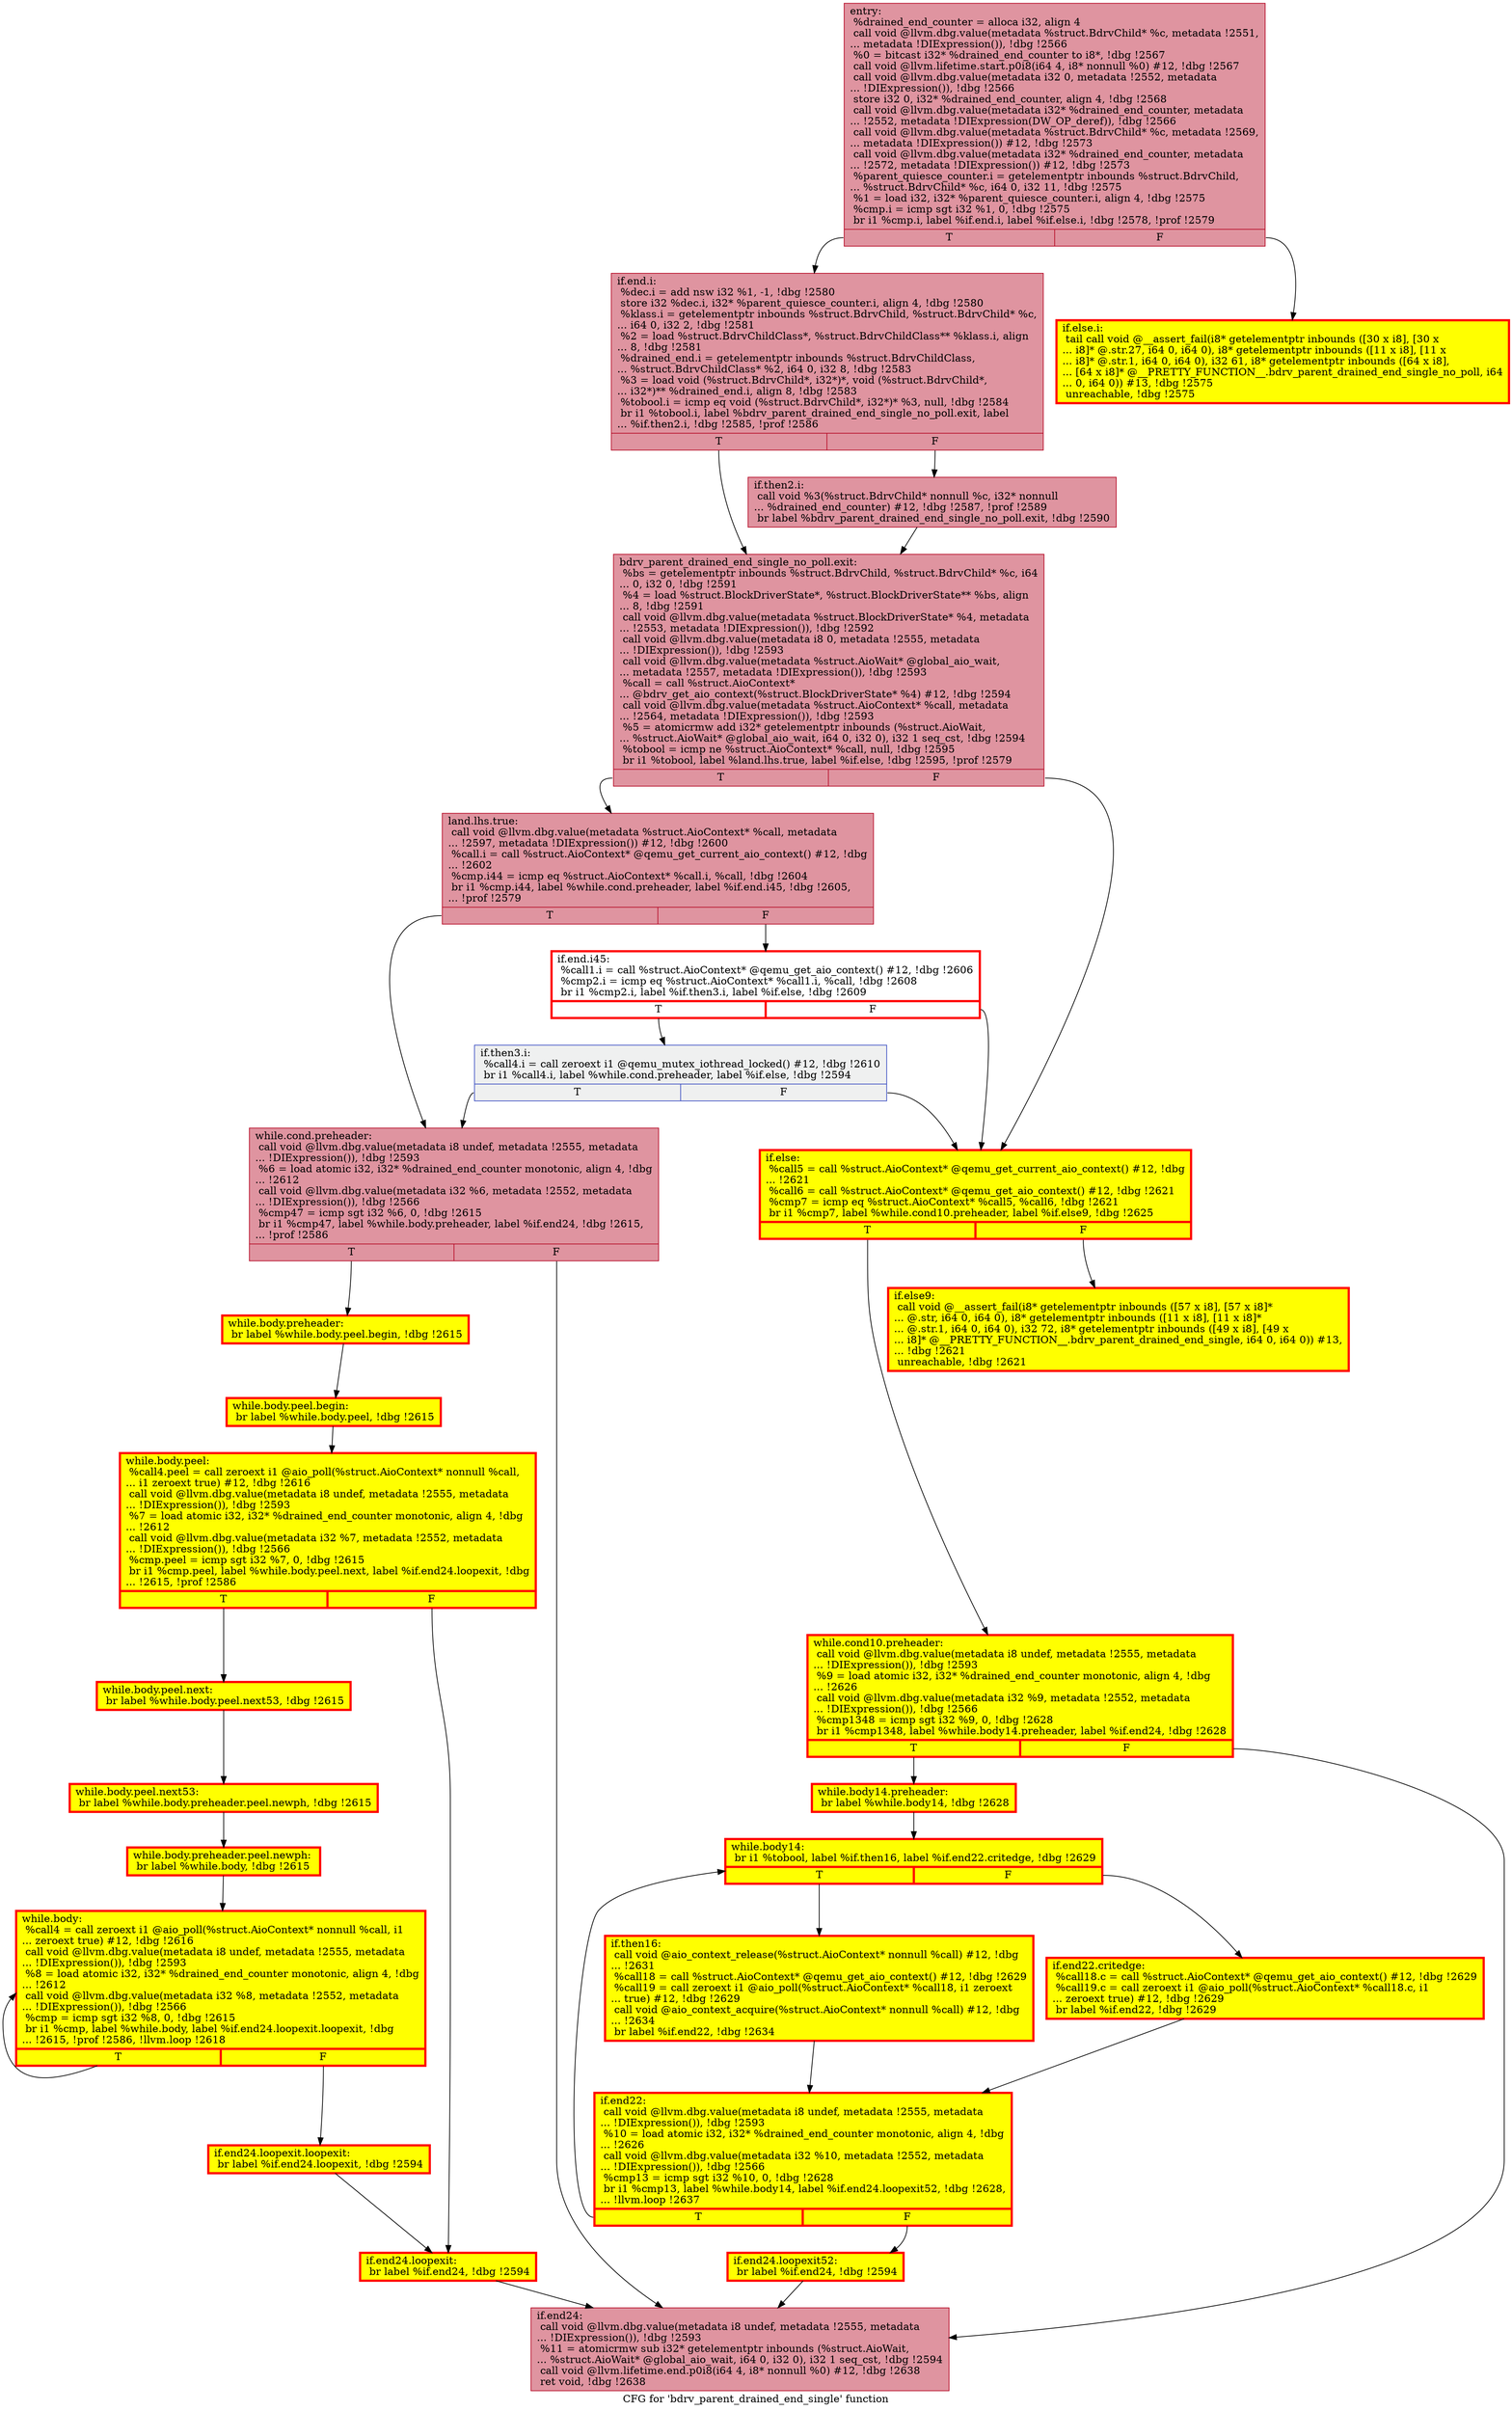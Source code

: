 digraph "CFG for 'bdrv_parent_drained_end_single' function" {
	label="CFG for 'bdrv_parent_drained_end_single' function";

	Node0x55cda41e39c0 [shape=record,color="#b70d28ff", style=filled, fillcolor="#b70d2870",label="{entry:\l  %drained_end_counter = alloca i32, align 4\l  call void @llvm.dbg.value(metadata %struct.BdrvChild* %c, metadata !2551,\l... metadata !DIExpression()), !dbg !2566\l  %0 = bitcast i32* %drained_end_counter to i8*, !dbg !2567\l  call void @llvm.lifetime.start.p0i8(i64 4, i8* nonnull %0) #12, !dbg !2567\l  call void @llvm.dbg.value(metadata i32 0, metadata !2552, metadata\l... !DIExpression()), !dbg !2566\l  store i32 0, i32* %drained_end_counter, align 4, !dbg !2568\l  call void @llvm.dbg.value(metadata i32* %drained_end_counter, metadata\l... !2552, metadata !DIExpression(DW_OP_deref)), !dbg !2566\l  call void @llvm.dbg.value(metadata %struct.BdrvChild* %c, metadata !2569,\l... metadata !DIExpression()) #12, !dbg !2573\l  call void @llvm.dbg.value(metadata i32* %drained_end_counter, metadata\l... !2572, metadata !DIExpression()) #12, !dbg !2573\l  %parent_quiesce_counter.i = getelementptr inbounds %struct.BdrvChild,\l... %struct.BdrvChild* %c, i64 0, i32 11, !dbg !2575\l  %1 = load i32, i32* %parent_quiesce_counter.i, align 4, !dbg !2575\l  %cmp.i = icmp sgt i32 %1, 0, !dbg !2575\l  br i1 %cmp.i, label %if.end.i, label %if.else.i, !dbg !2578, !prof !2579\l|{<s0>T|<s1>F}}"];
	Node0x55cda41e39c0:s0 -> Node0x55cda45b2600;
	Node0x55cda41e39c0:s1 -> Node0x55cda45aee50;
	Node0x55cda45aee50 [shape=record,penwidth=3.0, style="filled", color="red", fillcolor="yellow",label="{if.else.i:                                        \l  tail call void @__assert_fail(i8* getelementptr inbounds ([30 x i8], [30 x\l... i8]* @.str.27, i64 0, i64 0), i8* getelementptr inbounds ([11 x i8], [11 x\l... i8]* @.str.1, i64 0, i64 0), i32 61, i8* getelementptr inbounds ([64 x i8],\l... [64 x i8]* @__PRETTY_FUNCTION__.bdrv_parent_drained_end_single_no_poll, i64\l... 0, i64 0)) #13, !dbg !2575\l  unreachable, !dbg !2575\l}"];
	Node0x55cda45b2600 [shape=record,color="#b70d28ff", style=filled, fillcolor="#b70d2870",label="{if.end.i:                                         \l  %dec.i = add nsw i32 %1, -1, !dbg !2580\l  store i32 %dec.i, i32* %parent_quiesce_counter.i, align 4, !dbg !2580\l  %klass.i = getelementptr inbounds %struct.BdrvChild, %struct.BdrvChild* %c,\l... i64 0, i32 2, !dbg !2581\l  %2 = load %struct.BdrvChildClass*, %struct.BdrvChildClass** %klass.i, align\l... 8, !dbg !2581\l  %drained_end.i = getelementptr inbounds %struct.BdrvChildClass,\l... %struct.BdrvChildClass* %2, i64 0, i32 8, !dbg !2583\l  %3 = load void (%struct.BdrvChild*, i32*)*, void (%struct.BdrvChild*,\l... i32*)** %drained_end.i, align 8, !dbg !2583\l  %tobool.i = icmp eq void (%struct.BdrvChild*, i32*)* %3, null, !dbg !2584\l  br i1 %tobool.i, label %bdrv_parent_drained_end_single_no_poll.exit, label\l... %if.then2.i, !dbg !2585, !prof !2586\l|{<s0>T|<s1>F}}"];
	Node0x55cda45b2600:s0 -> Node0x55cda45acf90;
	Node0x55cda45b2600:s1 -> Node0x55cda45ad1e0;
	Node0x55cda45ad1e0 [shape=record,color="#b70d28ff", style=filled, fillcolor="#b70d2870",label="{if.then2.i:                                       \l  call void %3(%struct.BdrvChild* nonnull %c, i32* nonnull\l... %drained_end_counter) #12, !dbg !2587, !prof !2589\l  br label %bdrv_parent_drained_end_single_no_poll.exit, !dbg !2590\l}"];
	Node0x55cda45ad1e0 -> Node0x55cda45acf90;
	Node0x55cda45acf90 [shape=record,color="#b70d28ff", style=filled, fillcolor="#b70d2870",label="{bdrv_parent_drained_end_single_no_poll.exit:      \l  %bs = getelementptr inbounds %struct.BdrvChild, %struct.BdrvChild* %c, i64\l... 0, i32 0, !dbg !2591\l  %4 = load %struct.BlockDriverState*, %struct.BlockDriverState** %bs, align\l... 8, !dbg !2591\l  call void @llvm.dbg.value(metadata %struct.BlockDriverState* %4, metadata\l... !2553, metadata !DIExpression()), !dbg !2592\l  call void @llvm.dbg.value(metadata i8 0, metadata !2555, metadata\l... !DIExpression()), !dbg !2593\l  call void @llvm.dbg.value(metadata %struct.AioWait* @global_aio_wait,\l... metadata !2557, metadata !DIExpression()), !dbg !2593\l  %call = call %struct.AioContext*\l... @bdrv_get_aio_context(%struct.BlockDriverState* %4) #12, !dbg !2594\l  call void @llvm.dbg.value(metadata %struct.AioContext* %call, metadata\l... !2564, metadata !DIExpression()), !dbg !2593\l  %5 = atomicrmw add i32* getelementptr inbounds (%struct.AioWait,\l... %struct.AioWait* @global_aio_wait, i64 0, i32 0), i32 1 seq_cst, !dbg !2594\l  %tobool = icmp ne %struct.AioContext* %call, null, !dbg !2595\l  br i1 %tobool, label %land.lhs.true, label %if.else, !dbg !2595, !prof !2579\l|{<s0>T|<s1>F}}"];
	Node0x55cda45acf90:s0 -> Node0x55cda423fa20;
	Node0x55cda45acf90:s1 -> Node0x55cda423f9b0;
	Node0x55cda423fa20 [shape=record,color="#b70d28ff", style=filled, fillcolor="#b70d2870",label="{land.lhs.true:                                    \l  call void @llvm.dbg.value(metadata %struct.AioContext* %call, metadata\l... !2597, metadata !DIExpression()) #12, !dbg !2600\l  %call.i = call %struct.AioContext* @qemu_get_current_aio_context() #12, !dbg\l... !2602\l  %cmp.i44 = icmp eq %struct.AioContext* %call.i, %call, !dbg !2604\l  br i1 %cmp.i44, label %while.cond.preheader, label %if.end.i45, !dbg !2605,\l... !prof !2579\l|{<s0>T|<s1>F}}"];
	Node0x55cda423fa20:s0 -> Node0x55cda4612180;
	Node0x55cda423fa20:s1 -> Node0x55cda45e6bc0;
	Node0x55cda45e6bc0 [shape=record,penwidth=3.0, color="red",label="{if.end.i45:                                       \l  %call1.i = call %struct.AioContext* @qemu_get_aio_context() #12, !dbg !2606\l  %cmp2.i = icmp eq %struct.AioContext* %call1.i, %call, !dbg !2608\l  br i1 %cmp2.i, label %if.then3.i, label %if.else, !dbg !2609\l|{<s0>T|<s1>F}}"];
	Node0x55cda45e6bc0:s0 -> Node0x55cda445f4f0;
	Node0x55cda45e6bc0:s1 -> Node0x55cda423f9b0;
	Node0x55cda445f4f0 [shape=record,color="#3d50c3ff", style=filled, fillcolor="#dbdcde70",label="{if.then3.i:                                       \l  %call4.i = call zeroext i1 @qemu_mutex_iothread_locked() #12, !dbg !2610\l  br i1 %call4.i, label %while.cond.preheader, label %if.else, !dbg !2594\l|{<s0>T|<s1>F}}"];
	Node0x55cda445f4f0:s0 -> Node0x55cda4612180;
	Node0x55cda445f4f0:s1 -> Node0x55cda423f9b0;
	Node0x55cda4612180 [shape=record,color="#b70d28ff", style=filled, fillcolor="#b70d2870",label="{while.cond.preheader:                             \l  call void @llvm.dbg.value(metadata i8 undef, metadata !2555, metadata\l... !DIExpression()), !dbg !2593\l  %6 = load atomic i32, i32* %drained_end_counter monotonic, align 4, !dbg\l... !2612\l  call void @llvm.dbg.value(metadata i32 %6, metadata !2552, metadata\l... !DIExpression()), !dbg !2566\l  %cmp47 = icmp sgt i32 %6, 0, !dbg !2615\l  br i1 %cmp47, label %while.body.preheader, label %if.end24, !dbg !2615,\l... !prof !2586\l|{<s0>T|<s1>F}}"];
	Node0x55cda4612180:s0 -> Node0x55cda46e7590;
	Node0x55cda4612180:s1 -> Node0x55cda423f960;
	Node0x55cda46e7590 [shape=record,penwidth=3.0, style="filled", color="red", fillcolor="yellow",label="{while.body.preheader:                             \l  br label %while.body.peel.begin, !dbg !2615\l}"];
	Node0x55cda46e7590 -> Node0x55cda46c1910;
	Node0x55cda46c1910 [shape=record,penwidth=3.0, style="filled", color="red", fillcolor="yellow",label="{while.body.peel.begin:                            \l  br label %while.body.peel, !dbg !2615\l}"];
	Node0x55cda46c1910 -> Node0x55cda43c2ee0;
	Node0x55cda43c2ee0 [shape=record,penwidth=3.0, style="filled", color="red", fillcolor="yellow",label="{while.body.peel:                                  \l  %call4.peel = call zeroext i1 @aio_poll(%struct.AioContext* nonnull %call,\l... i1 zeroext true) #12, !dbg !2616\l  call void @llvm.dbg.value(metadata i8 undef, metadata !2555, metadata\l... !DIExpression()), !dbg !2593\l  %7 = load atomic i32, i32* %drained_end_counter monotonic, align 4, !dbg\l... !2612\l  call void @llvm.dbg.value(metadata i32 %7, metadata !2552, metadata\l... !DIExpression()), !dbg !2566\l  %cmp.peel = icmp sgt i32 %7, 0, !dbg !2615\l  br i1 %cmp.peel, label %while.body.peel.next, label %if.end24.loopexit, !dbg\l... !2615, !prof !2586\l|{<s0>T|<s1>F}}"];
	Node0x55cda43c2ee0:s0 -> Node0x55cda46bacd0;
	Node0x55cda43c2ee0:s1 -> Node0x55cda448fbe0;
	Node0x55cda46bacd0 [shape=record,penwidth=3.0, style="filled", color="red", fillcolor="yellow",label="{while.body.peel.next:                             \l  br label %while.body.peel.next53, !dbg !2615\l}"];
	Node0x55cda46bacd0 -> Node0x55cda45cae50;
	Node0x55cda45cae50 [shape=record,penwidth=3.0, style="filled", color="red", fillcolor="yellow",label="{while.body.peel.next53:                           \l  br label %while.body.preheader.peel.newph, !dbg !2615\l}"];
	Node0x55cda45cae50 -> Node0x55cda462e0c0;
	Node0x55cda462e0c0 [shape=record,penwidth=3.0, style="filled", color="red", fillcolor="yellow",label="{while.body.preheader.peel.newph:                  \l  br label %while.body, !dbg !2615\l}"];
	Node0x55cda462e0c0 -> Node0x55cda4240c70;
	Node0x55cda4240c70 [shape=record,penwidth=3.0, style="filled", color="red", fillcolor="yellow",label="{while.body:                                       \l  %call4 = call zeroext i1 @aio_poll(%struct.AioContext* nonnull %call, i1\l... zeroext true) #12, !dbg !2616\l  call void @llvm.dbg.value(metadata i8 undef, metadata !2555, metadata\l... !DIExpression()), !dbg !2593\l  %8 = load atomic i32, i32* %drained_end_counter monotonic, align 4, !dbg\l... !2612\l  call void @llvm.dbg.value(metadata i32 %8, metadata !2552, metadata\l... !DIExpression()), !dbg !2566\l  %cmp = icmp sgt i32 %8, 0, !dbg !2615\l  br i1 %cmp, label %while.body, label %if.end24.loopexit.loopexit, !dbg\l... !2615, !prof !2586, !llvm.loop !2618\l|{<s0>T|<s1>F}}"];
	Node0x55cda4240c70:s0 -> Node0x55cda4240c70;
	Node0x55cda4240c70:s1 -> Node0x55cda4658120;
	Node0x55cda423f9b0 [shape=record,penwidth=3.0, style="filled", color="red", fillcolor="yellow",label="{if.else:                                          \l  %call5 = call %struct.AioContext* @qemu_get_current_aio_context() #12, !dbg\l... !2621\l  %call6 = call %struct.AioContext* @qemu_get_aio_context() #12, !dbg !2621\l  %cmp7 = icmp eq %struct.AioContext* %call5, %call6, !dbg !2621\l  br i1 %cmp7, label %while.cond10.preheader, label %if.else9, !dbg !2625\l|{<s0>T|<s1>F}}"];
	Node0x55cda423f9b0:s0 -> Node0x55cda45323f0;
	Node0x55cda423f9b0:s1 -> Node0x55cda4242880;
	Node0x55cda45323f0 [shape=record,penwidth=3.0, style="filled", color="red", fillcolor="yellow",label="{while.cond10.preheader:                           \l  call void @llvm.dbg.value(metadata i8 undef, metadata !2555, metadata\l... !DIExpression()), !dbg !2593\l  %9 = load atomic i32, i32* %drained_end_counter monotonic, align 4, !dbg\l... !2626\l  call void @llvm.dbg.value(metadata i32 %9, metadata !2552, metadata\l... !DIExpression()), !dbg !2566\l  %cmp1348 = icmp sgt i32 %9, 0, !dbg !2628\l  br i1 %cmp1348, label %while.body14.preheader, label %if.end24, !dbg !2628\l|{<s0>T|<s1>F}}"];
	Node0x55cda45323f0:s0 -> Node0x55cda453b110;
	Node0x55cda45323f0:s1 -> Node0x55cda423f960;
	Node0x55cda453b110 [shape=record,penwidth=3.0, style="filled", color="red", fillcolor="yellow",label="{while.body14.preheader:                           \l  br label %while.body14, !dbg !2628\l}"];
	Node0x55cda453b110 -> Node0x55cda4282fb0;
	Node0x55cda4242880 [shape=record,penwidth=3.0, style="filled", color="red", fillcolor="yellow",label="{if.else9:                                         \l  call void @__assert_fail(i8* getelementptr inbounds ([57 x i8], [57 x i8]*\l... @.str, i64 0, i64 0), i8* getelementptr inbounds ([11 x i8], [11 x i8]*\l... @.str.1, i64 0, i64 0), i32 72, i8* getelementptr inbounds ([49 x i8], [49 x\l... i8]* @__PRETTY_FUNCTION__.bdrv_parent_drained_end_single, i64 0, i64 0)) #13,\l... !dbg !2621\l  unreachable, !dbg !2621\l}"];
	Node0x55cda4282fb0 [shape=record,penwidth=3.0, style="filled", color="red", fillcolor="yellow",label="{while.body14:                                     \l  br i1 %tobool, label %if.then16, label %if.end22.critedge, !dbg !2629\l|{<s0>T|<s1>F}}"];
	Node0x55cda4282fb0:s0 -> Node0x55cda4283150;
	Node0x55cda4282fb0:s1 -> Node0x55cda4277ac0;
	Node0x55cda4283150 [shape=record,penwidth=3.0, style="filled", color="red", fillcolor="yellow",label="{if.then16:                                        \l  call void @aio_context_release(%struct.AioContext* nonnull %call) #12, !dbg\l... !2631\l  %call18 = call %struct.AioContext* @qemu_get_aio_context() #12, !dbg !2629\l  %call19 = call zeroext i1 @aio_poll(%struct.AioContext* %call18, i1 zeroext\l... true) #12, !dbg !2629\l  call void @aio_context_acquire(%struct.AioContext* nonnull %call) #12, !dbg\l... !2634\l  br label %if.end22, !dbg !2634\l}"];
	Node0x55cda4283150 -> Node0x55cda4283a40;
	Node0x55cda4277ac0 [shape=record,penwidth=3.0, style="filled", color="red", fillcolor="yellow",label="{if.end22.critedge:                                \l  %call18.c = call %struct.AioContext* @qemu_get_aio_context() #12, !dbg !2629\l  %call19.c = call zeroext i1 @aio_poll(%struct.AioContext* %call18.c, i1\l... zeroext true) #12, !dbg !2629\l  br label %if.end22, !dbg !2629\l}"];
	Node0x55cda4277ac0 -> Node0x55cda4283a40;
	Node0x55cda4283a40 [shape=record,penwidth=3.0, style="filled", color="red", fillcolor="yellow",label="{if.end22:                                         \l  call void @llvm.dbg.value(metadata i8 undef, metadata !2555, metadata\l... !DIExpression()), !dbg !2593\l  %10 = load atomic i32, i32* %drained_end_counter monotonic, align 4, !dbg\l... !2626\l  call void @llvm.dbg.value(metadata i32 %10, metadata !2552, metadata\l... !DIExpression()), !dbg !2566\l  %cmp13 = icmp sgt i32 %10, 0, !dbg !2628\l  br i1 %cmp13, label %while.body14, label %if.end24.loopexit52, !dbg !2628,\l... !llvm.loop !2637\l|{<s0>T|<s1>F}}"];
	Node0x55cda4283a40:s0 -> Node0x55cda4282fb0;
	Node0x55cda4283a40:s1 -> Node0x55cda45232c0;
	Node0x55cda4658120 [shape=record,penwidth=3.0, style="filled", color="red", fillcolor="yellow",label="{if.end24.loopexit.loopexit:                       \l  br label %if.end24.loopexit, !dbg !2594\l}"];
	Node0x55cda4658120 -> Node0x55cda448fbe0;
	Node0x55cda448fbe0 [shape=record,penwidth=3.0, style="filled", color="red", fillcolor="yellow",label="{if.end24.loopexit:                                \l  br label %if.end24, !dbg !2594\l}"];
	Node0x55cda448fbe0 -> Node0x55cda423f960;
	Node0x55cda45232c0 [shape=record,penwidth=3.0, style="filled", color="red", fillcolor="yellow",label="{if.end24.loopexit52:                              \l  br label %if.end24, !dbg !2594\l}"];
	Node0x55cda45232c0 -> Node0x55cda423f960;
	Node0x55cda423f960 [shape=record,color="#b70d28ff", style=filled, fillcolor="#b70d2870",label="{if.end24:                                         \l  call void @llvm.dbg.value(metadata i8 undef, metadata !2555, metadata\l... !DIExpression()), !dbg !2593\l  %11 = atomicrmw sub i32* getelementptr inbounds (%struct.AioWait,\l... %struct.AioWait* @global_aio_wait, i64 0, i32 0), i32 1 seq_cst, !dbg !2594\l  call void @llvm.lifetime.end.p0i8(i64 4, i8* nonnull %0) #12, !dbg !2638\l  ret void, !dbg !2638\l}"];
}

